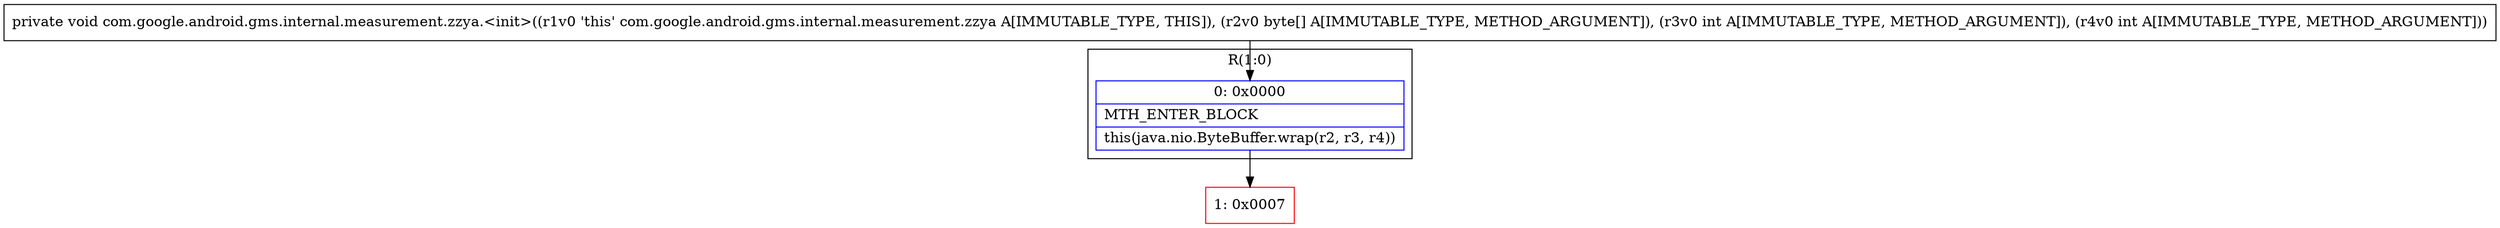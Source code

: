 digraph "CFG forcom.google.android.gms.internal.measurement.zzya.\<init\>([BII)V" {
subgraph cluster_Region_332854730 {
label = "R(1:0)";
node [shape=record,color=blue];
Node_0 [shape=record,label="{0\:\ 0x0000|MTH_ENTER_BLOCK\l|this(java.nio.ByteBuffer.wrap(r2, r3, r4))\l}"];
}
Node_1 [shape=record,color=red,label="{1\:\ 0x0007}"];
MethodNode[shape=record,label="{private void com.google.android.gms.internal.measurement.zzya.\<init\>((r1v0 'this' com.google.android.gms.internal.measurement.zzya A[IMMUTABLE_TYPE, THIS]), (r2v0 byte[] A[IMMUTABLE_TYPE, METHOD_ARGUMENT]), (r3v0 int A[IMMUTABLE_TYPE, METHOD_ARGUMENT]), (r4v0 int A[IMMUTABLE_TYPE, METHOD_ARGUMENT])) }"];
MethodNode -> Node_0;
Node_0 -> Node_1;
}

